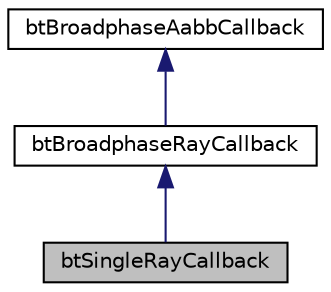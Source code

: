 digraph "btSingleRayCallback"
{
  edge [fontname="Helvetica",fontsize="10",labelfontname="Helvetica",labelfontsize="10"];
  node [fontname="Helvetica",fontsize="10",shape=record];
  Node1 [label="btSingleRayCallback",height=0.2,width=0.4,color="black", fillcolor="grey75", style="filled", fontcolor="black"];
  Node2 -> Node1 [dir="back",color="midnightblue",fontsize="10",style="solid"];
  Node2 [label="btBroadphaseRayCallback",height=0.2,width=0.4,color="black", fillcolor="white", style="filled",URL="$structbt_broadphase_ray_callback.html"];
  Node3 -> Node2 [dir="back",color="midnightblue",fontsize="10",style="solid"];
  Node3 [label="btBroadphaseAabbCallback",height=0.2,width=0.4,color="black", fillcolor="white", style="filled",URL="$structbt_broadphase_aabb_callback.html"];
}
